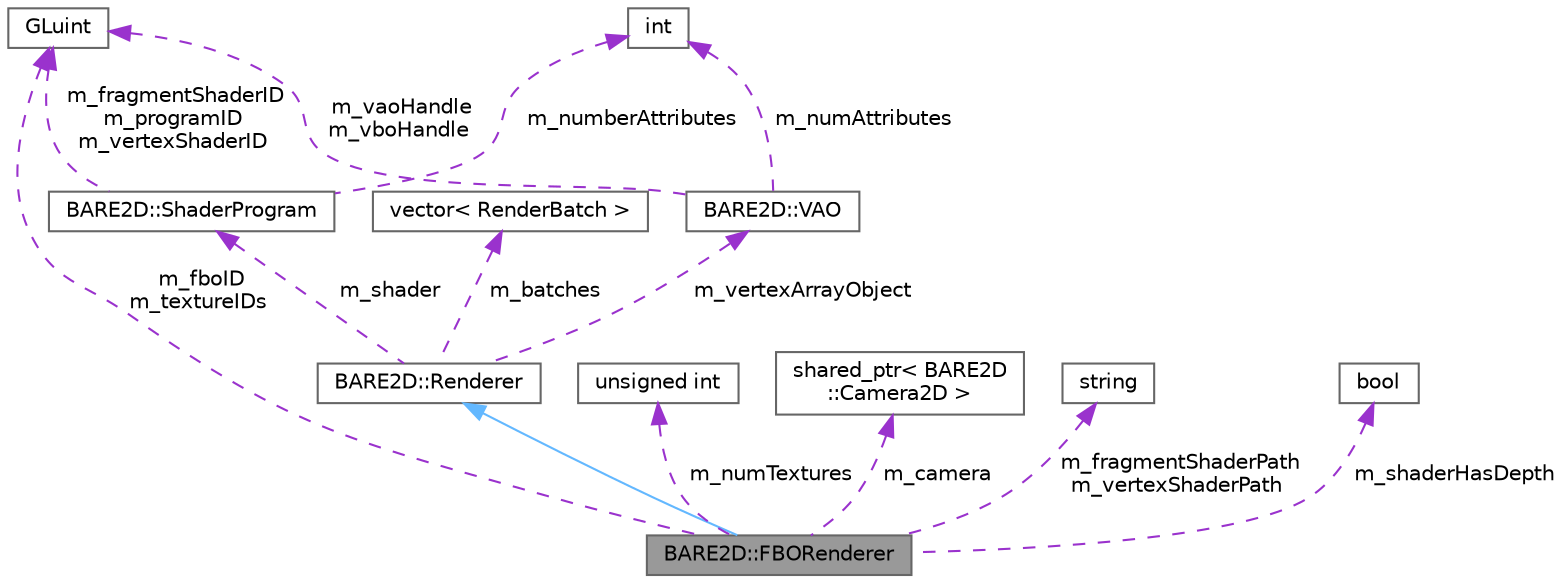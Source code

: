 digraph "BARE2D::FBORenderer"
{
 // INTERACTIVE_SVG=YES
 // LATEX_PDF_SIZE
  bgcolor="transparent";
  edge [fontname=Helvetica,fontsize=10,labelfontname=Helvetica,labelfontsize=10];
  node [fontname=Helvetica,fontsize=10,shape=box,height=0.2,width=0.4];
  Node1 [label="BARE2D::FBORenderer",height=0.2,width=0.4,color="gray40", fillcolor="grey60", style="filled", fontcolor="black",tooltip="The FBORenderer represents and manages an entire FrameBufferObject. This allows one to draw entire sc..."];
  Node2 -> Node1 [dir="back",color="steelblue1",style="solid"];
  Node2 [label="BARE2D::Renderer",height=0.2,width=0.4,color="gray40", fillcolor="white", style="filled",URL="$class_b_a_r_e2_d_1_1_renderer.html",tooltip="The renderer class holds some shader program, manages some VBO, some render batch(es),..."];
  Node3 -> Node2 [dir="back",color="darkorchid3",style="dashed",label=" m_shader" ];
  Node3 [label="BARE2D::ShaderProgram",height=0.2,width=0.4,color="gray40", fillcolor="white", style="filled",URL="$class_b_a_r_e2_d_1_1_shader_program.html",tooltip="The ShaderProgram is a GLSL program which combines two shaders - the vertex shader and the fragment s..."];
  Node4 -> Node3 [dir="back",color="darkorchid3",style="dashed",label=" m_numberAttributes" ];
  Node4 [label="int",height=0.2,width=0.4,color="gray40", fillcolor="white", style="filled",tooltip=" "];
  Node5 -> Node3 [dir="back",color="darkorchid3",style="dashed",label=" m_fragmentShaderID\nm_programID\nm_vertexShaderID" ];
  Node5 [label="GLuint",height=0.2,width=0.4,color="gray40", fillcolor="white", style="filled",tooltip=" "];
  Node6 -> Node2 [dir="back",color="darkorchid3",style="dashed",label=" m_vertexArrayObject" ];
  Node6 [label="BARE2D::VAO",height=0.2,width=0.4,color="gray40", fillcolor="white", style="filled",URL="$class_b_a_r_e2_d_1_1_v_a_o.html",tooltip="A wrapper class for OpenGL's VAO, as well as its associated VBO and attributes."];
  Node4 -> Node6 [dir="back",color="darkorchid3",style="dashed",label=" m_numAttributes" ];
  Node5 -> Node6 [dir="back",color="darkorchid3",style="dashed",label=" m_vaoHandle\nm_vboHandle" ];
  Node7 -> Node2 [dir="back",color="darkorchid3",style="dashed",label=" m_batches" ];
  Node7 [label="vector\< RenderBatch \>",height=0.2,width=0.4,color="gray40", fillcolor="white", style="filled",tooltip=" "];
  Node5 -> Node1 [dir="back",color="darkorchid3",style="dashed",label=" m_fboID\nm_textureIDs" ];
  Node8 -> Node1 [dir="back",color="darkorchid3",style="dashed",label=" m_numTextures" ];
  Node8 [label="unsigned int",height=0.2,width=0.4,color="gray40", fillcolor="white", style="filled",tooltip=" "];
  Node9 -> Node1 [dir="back",color="darkorchid3",style="dashed",label=" m_camera" ];
  Node9 [label="shared_ptr\< BARE2D\l::Camera2D \>",height=0.2,width=0.4,color="gray40", fillcolor="white", style="filled",tooltip=" "];
  Node10 -> Node1 [dir="back",color="darkorchid3",style="dashed",label=" m_fragmentShaderPath\nm_vertexShaderPath" ];
  Node10 [label="string",height=0.2,width=0.4,color="gray40", fillcolor="white", style="filled",tooltip=" "];
  Node11 -> Node1 [dir="back",color="darkorchid3",style="dashed",label=" m_shaderHasDepth" ];
  Node11 [label="bool",height=0.2,width=0.4,color="gray40", fillcolor="white", style="filled",tooltip=" "];
}
